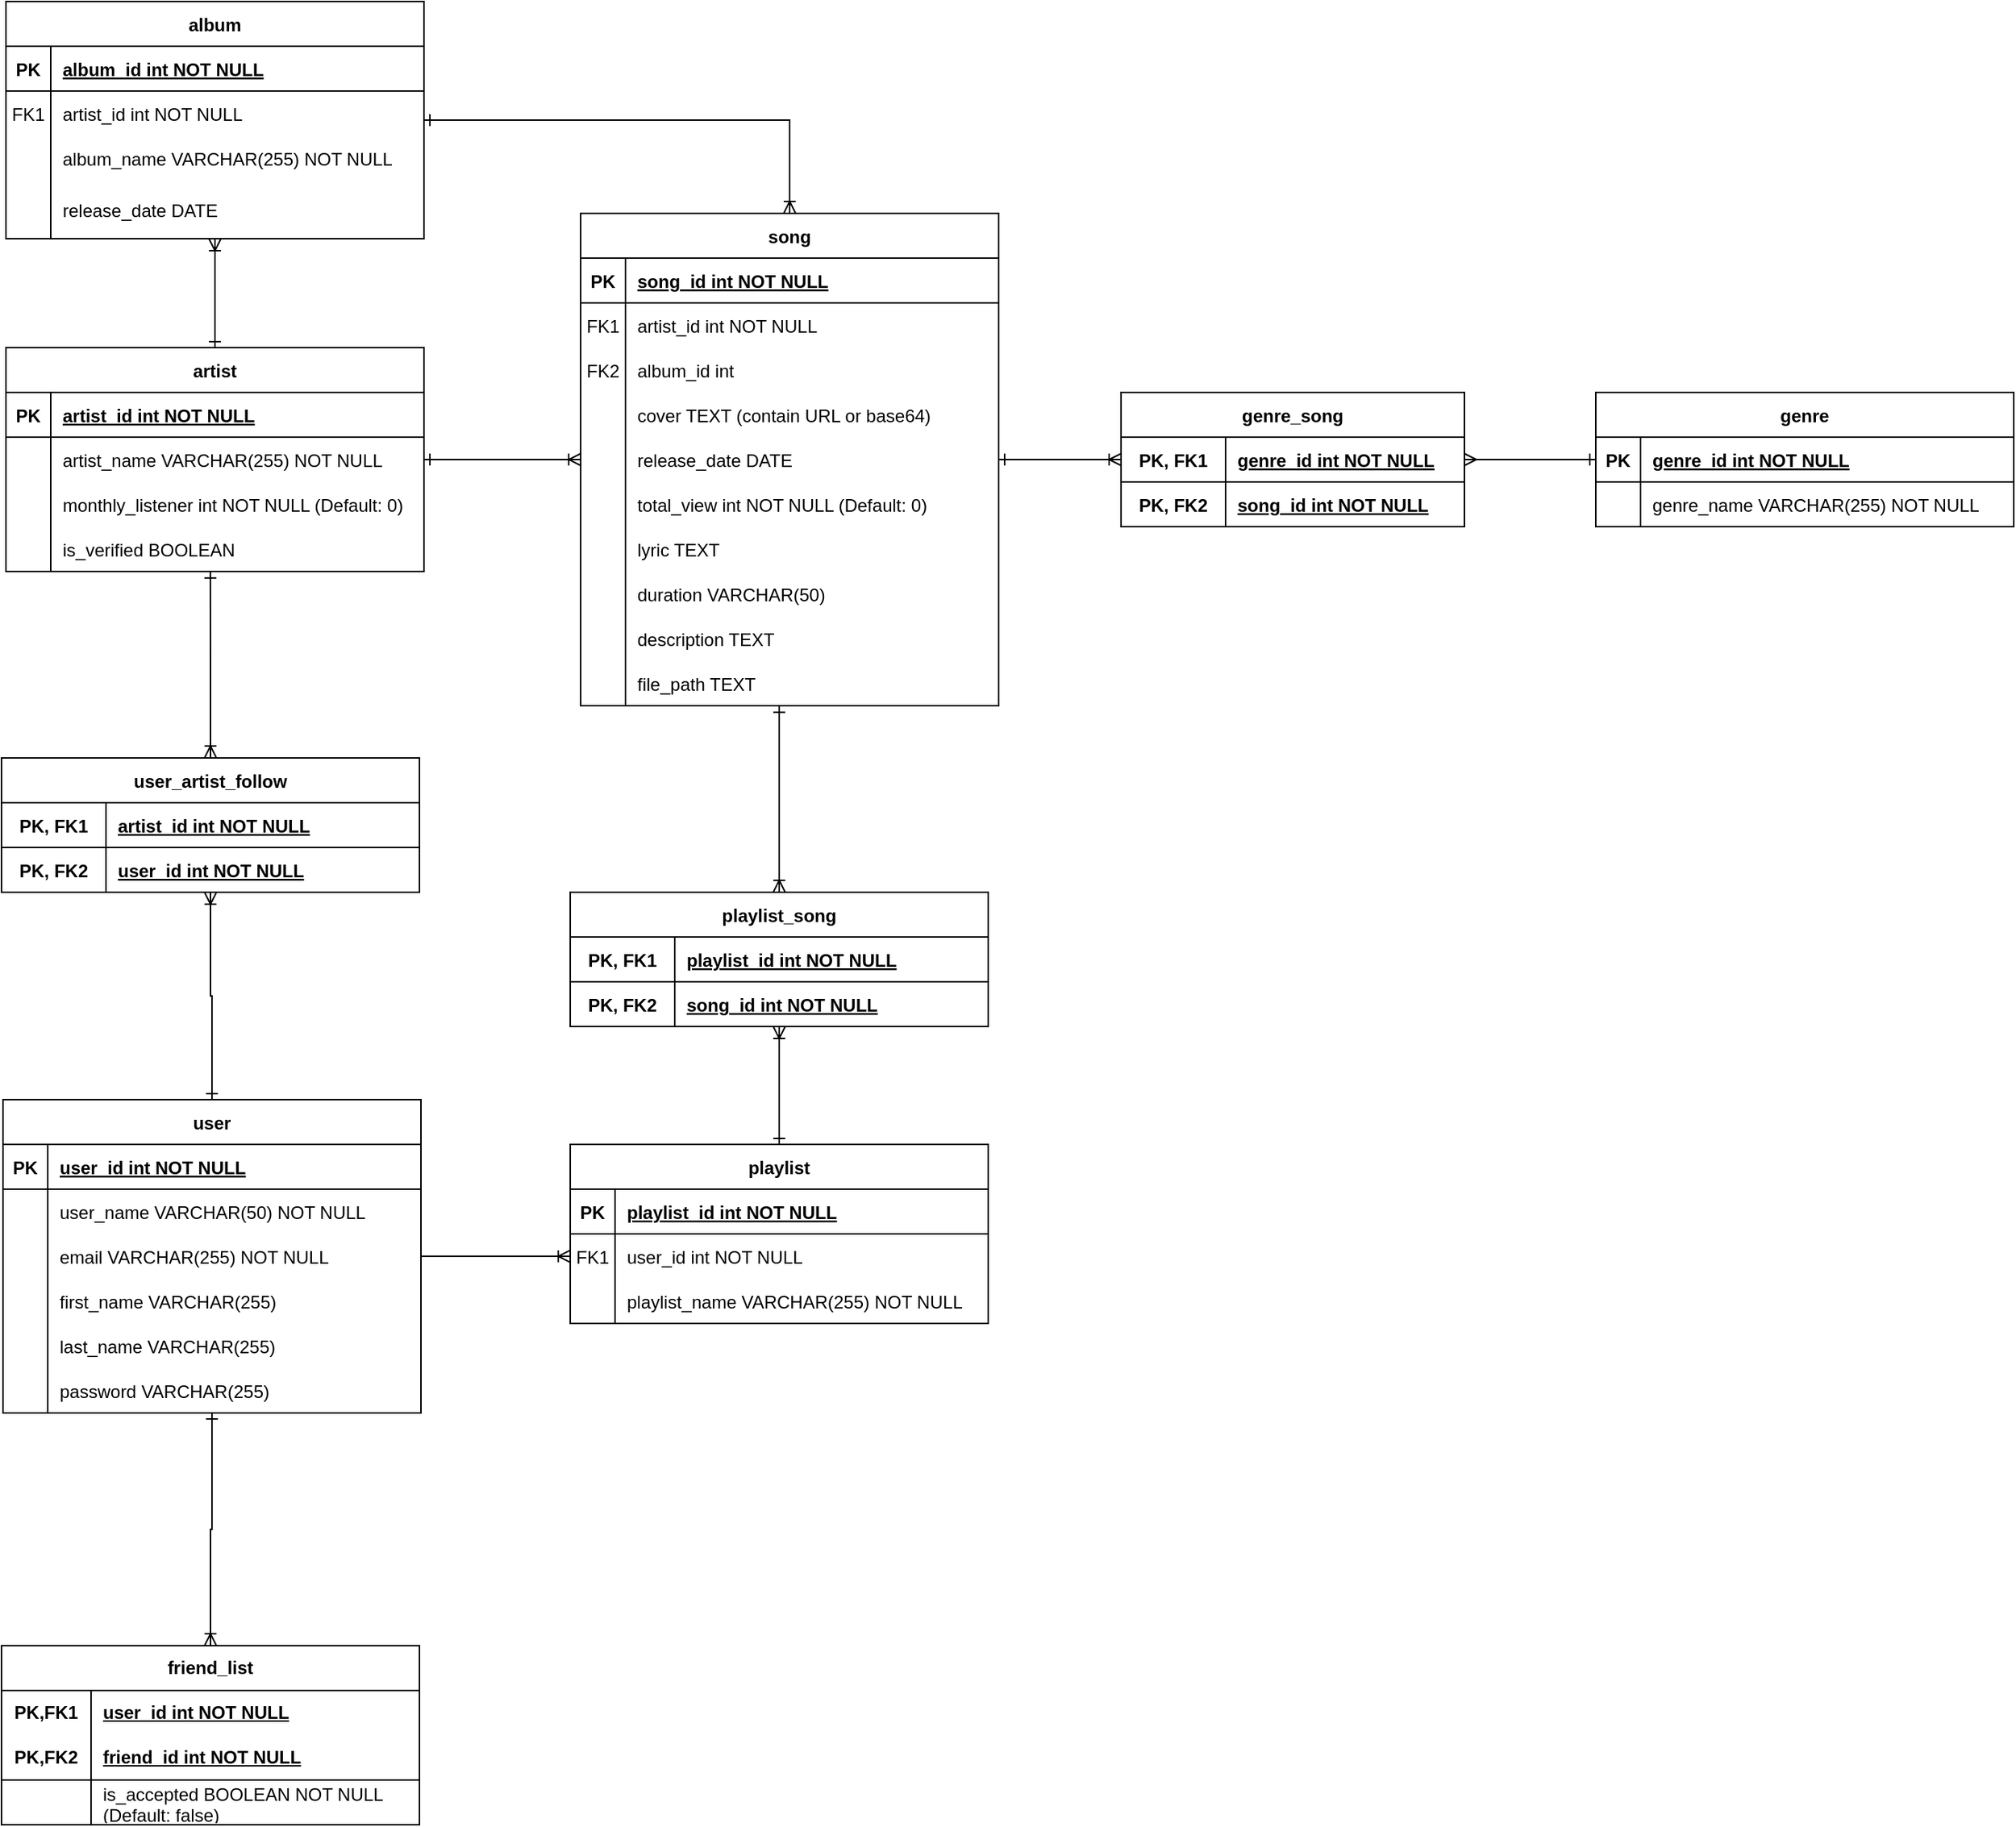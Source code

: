 <mxfile version="25.0.0">
  <diagram id="R2lEEEUBdFMjLlhIrx00" name="Page-1">
    <mxGraphModel dx="1221" dy="1825" grid="1" gridSize="10" guides="1" tooltips="1" connect="1" arrows="1" fold="1" page="1" pageScale="1" pageWidth="850" pageHeight="1100" math="0" shadow="0" extFonts="Permanent Marker^https://fonts.googleapis.com/css?family=Permanent+Marker">
      <root>
        <mxCell id="0" />
        <mxCell id="1" parent="0" />
        <mxCell id="NYnCGg6WleFyTXYHm-MO-4" style="edgeStyle=orthogonalEdgeStyle;rounded=0;orthogonalLoop=1;jettySize=auto;html=1;entryX=0.5;entryY=0;entryDx=0;entryDy=0;endArrow=ERoneToMany;endFill=0;startArrow=ERone;startFill=0;" edge="1" parent="1" source="C-vyLk0tnHw3VtMMgP7b-23" target="71R7fBJ1IBuKBNyMLdr6-352">
          <mxGeometry relative="1" as="geometry" />
        </mxCell>
        <mxCell id="C-vyLk0tnHw3VtMMgP7b-23" value="user" style="shape=table;startSize=30;container=1;collapsible=1;childLayout=tableLayout;fixedRows=1;rowLines=0;fontStyle=1;align=center;resizeLast=1;" parent="1" vertex="1">
          <mxGeometry x="91" y="274" width="280" height="210" as="geometry" />
        </mxCell>
        <mxCell id="C-vyLk0tnHw3VtMMgP7b-24" value="" style="shape=partialRectangle;collapsible=0;dropTarget=0;pointerEvents=0;fillColor=none;points=[[0,0.5],[1,0.5]];portConstraint=eastwest;top=0;left=0;right=0;bottom=1;" parent="C-vyLk0tnHw3VtMMgP7b-23" vertex="1">
          <mxGeometry y="30" width="280" height="30" as="geometry" />
        </mxCell>
        <mxCell id="C-vyLk0tnHw3VtMMgP7b-25" value="PK" style="shape=partialRectangle;overflow=hidden;connectable=0;fillColor=none;top=0;left=0;bottom=0;right=0;fontStyle=1;" parent="C-vyLk0tnHw3VtMMgP7b-24" vertex="1">
          <mxGeometry width="30" height="30" as="geometry">
            <mxRectangle width="30" height="30" as="alternateBounds" />
          </mxGeometry>
        </mxCell>
        <mxCell id="C-vyLk0tnHw3VtMMgP7b-26" value="user_id int NOT NULL " style="shape=partialRectangle;overflow=hidden;connectable=0;fillColor=none;top=0;left=0;bottom=0;right=0;align=left;spacingLeft=6;fontStyle=5;" parent="C-vyLk0tnHw3VtMMgP7b-24" vertex="1">
          <mxGeometry x="30" width="250" height="30" as="geometry">
            <mxRectangle width="250" height="30" as="alternateBounds" />
          </mxGeometry>
        </mxCell>
        <mxCell id="C-vyLk0tnHw3VtMMgP7b-27" value="" style="shape=partialRectangle;collapsible=0;dropTarget=0;pointerEvents=0;fillColor=none;points=[[0,0.5],[1,0.5]];portConstraint=eastwest;top=0;left=0;right=0;bottom=0;" parent="C-vyLk0tnHw3VtMMgP7b-23" vertex="1">
          <mxGeometry y="60" width="280" height="30" as="geometry" />
        </mxCell>
        <mxCell id="C-vyLk0tnHw3VtMMgP7b-28" value="" style="shape=partialRectangle;overflow=hidden;connectable=0;fillColor=none;top=0;left=0;bottom=0;right=0;" parent="C-vyLk0tnHw3VtMMgP7b-27" vertex="1">
          <mxGeometry width="30" height="30" as="geometry">
            <mxRectangle width="30" height="30" as="alternateBounds" />
          </mxGeometry>
        </mxCell>
        <mxCell id="C-vyLk0tnHw3VtMMgP7b-29" value="user_name VARCHAR(50) NOT NULL" style="shape=partialRectangle;overflow=hidden;connectable=0;fillColor=none;top=0;left=0;bottom=0;right=0;align=left;spacingLeft=6;" parent="C-vyLk0tnHw3VtMMgP7b-27" vertex="1">
          <mxGeometry x="30" width="250" height="30" as="geometry">
            <mxRectangle width="250" height="30" as="alternateBounds" />
          </mxGeometry>
        </mxCell>
        <mxCell id="71R7fBJ1IBuKBNyMLdr6-22" value="" style="shape=partialRectangle;collapsible=0;dropTarget=0;pointerEvents=0;fillColor=none;points=[[0,0.5],[1,0.5]];portConstraint=eastwest;top=0;left=0;right=0;bottom=0;" parent="C-vyLk0tnHw3VtMMgP7b-23" vertex="1">
          <mxGeometry y="90" width="280" height="30" as="geometry" />
        </mxCell>
        <mxCell id="71R7fBJ1IBuKBNyMLdr6-23" value="" style="shape=partialRectangle;overflow=hidden;connectable=0;fillColor=none;top=0;left=0;bottom=0;right=0;" parent="71R7fBJ1IBuKBNyMLdr6-22" vertex="1">
          <mxGeometry width="30" height="30" as="geometry">
            <mxRectangle width="30" height="30" as="alternateBounds" />
          </mxGeometry>
        </mxCell>
        <mxCell id="71R7fBJ1IBuKBNyMLdr6-24" value="email VARCHAR(255) NOT NULL" style="shape=partialRectangle;overflow=hidden;connectable=0;fillColor=none;top=0;left=0;bottom=0;right=0;align=left;spacingLeft=6;" parent="71R7fBJ1IBuKBNyMLdr6-22" vertex="1">
          <mxGeometry x="30" width="250" height="30" as="geometry">
            <mxRectangle width="250" height="30" as="alternateBounds" />
          </mxGeometry>
        </mxCell>
        <mxCell id="71R7fBJ1IBuKBNyMLdr6-25" value="" style="shape=partialRectangle;collapsible=0;dropTarget=0;pointerEvents=0;fillColor=none;points=[[0,0.5],[1,0.5]];portConstraint=eastwest;top=0;left=0;right=0;bottom=0;" parent="C-vyLk0tnHw3VtMMgP7b-23" vertex="1">
          <mxGeometry y="120" width="280" height="30" as="geometry" />
        </mxCell>
        <mxCell id="71R7fBJ1IBuKBNyMLdr6-26" value="" style="shape=partialRectangle;overflow=hidden;connectable=0;fillColor=none;top=0;left=0;bottom=0;right=0;" parent="71R7fBJ1IBuKBNyMLdr6-25" vertex="1">
          <mxGeometry width="30" height="30" as="geometry">
            <mxRectangle width="30" height="30" as="alternateBounds" />
          </mxGeometry>
        </mxCell>
        <mxCell id="71R7fBJ1IBuKBNyMLdr6-27" value="first_name VARCHAR(255)" style="shape=partialRectangle;overflow=hidden;connectable=0;fillColor=none;top=0;left=0;bottom=0;right=0;align=left;spacingLeft=6;" parent="71R7fBJ1IBuKBNyMLdr6-25" vertex="1">
          <mxGeometry x="30" width="250" height="30" as="geometry">
            <mxRectangle width="250" height="30" as="alternateBounds" />
          </mxGeometry>
        </mxCell>
        <mxCell id="71R7fBJ1IBuKBNyMLdr6-31" value="" style="shape=partialRectangle;collapsible=0;dropTarget=0;pointerEvents=0;fillColor=none;points=[[0,0.5],[1,0.5]];portConstraint=eastwest;top=0;left=0;right=0;bottom=0;" parent="C-vyLk0tnHw3VtMMgP7b-23" vertex="1">
          <mxGeometry y="150" width="280" height="30" as="geometry" />
        </mxCell>
        <mxCell id="71R7fBJ1IBuKBNyMLdr6-32" value="" style="shape=partialRectangle;overflow=hidden;connectable=0;fillColor=none;top=0;left=0;bottom=0;right=0;" parent="71R7fBJ1IBuKBNyMLdr6-31" vertex="1">
          <mxGeometry width="30" height="30" as="geometry">
            <mxRectangle width="30" height="30" as="alternateBounds" />
          </mxGeometry>
        </mxCell>
        <mxCell id="71R7fBJ1IBuKBNyMLdr6-33" value="last_name VARCHAR(255)" style="shape=partialRectangle;overflow=hidden;connectable=0;fillColor=none;top=0;left=0;bottom=0;right=0;align=left;spacingLeft=6;" parent="71R7fBJ1IBuKBNyMLdr6-31" vertex="1">
          <mxGeometry x="30" width="250" height="30" as="geometry">
            <mxRectangle width="250" height="30" as="alternateBounds" />
          </mxGeometry>
        </mxCell>
        <mxCell id="NYnCGg6WleFyTXYHm-MO-1" value="" style="shape=partialRectangle;collapsible=0;dropTarget=0;pointerEvents=0;fillColor=none;points=[[0,0.5],[1,0.5]];portConstraint=eastwest;top=0;left=0;right=0;bottom=0;" vertex="1" parent="C-vyLk0tnHw3VtMMgP7b-23">
          <mxGeometry y="180" width="280" height="30" as="geometry" />
        </mxCell>
        <mxCell id="NYnCGg6WleFyTXYHm-MO-2" value="&#xa;" style="shape=partialRectangle;overflow=hidden;connectable=0;fillColor=none;top=0;left=0;bottom=0;right=0;" vertex="1" parent="NYnCGg6WleFyTXYHm-MO-1">
          <mxGeometry width="30" height="30" as="geometry">
            <mxRectangle width="30" height="30" as="alternateBounds" />
          </mxGeometry>
        </mxCell>
        <mxCell id="NYnCGg6WleFyTXYHm-MO-3" value="password VARCHAR(255)" style="shape=partialRectangle;overflow=hidden;connectable=0;fillColor=none;top=0;left=0;bottom=0;right=0;align=left;spacingLeft=6;" vertex="1" parent="NYnCGg6WleFyTXYHm-MO-1">
          <mxGeometry x="30" width="250" height="30" as="geometry">
            <mxRectangle width="250" height="30" as="alternateBounds" />
          </mxGeometry>
        </mxCell>
        <mxCell id="71R7fBJ1IBuKBNyMLdr6-70" value="" style="rounded=0;orthogonalLoop=1;jettySize=auto;html=1;endArrow=ERoneToMany;endFill=0;startArrow=ERone;startFill=0;edgeStyle=orthogonalEdgeStyle;" parent="1" source="71R7fBJ1IBuKBNyMLdr6-34" target="71R7fBJ1IBuKBNyMLdr6-54" edge="1">
          <mxGeometry relative="1" as="geometry" />
        </mxCell>
        <mxCell id="71R7fBJ1IBuKBNyMLdr6-34" value="playlist" style="shape=table;startSize=30;container=1;collapsible=1;childLayout=tableLayout;fixedRows=1;rowLines=0;fontStyle=1;align=center;resizeLast=1;" parent="1" vertex="1">
          <mxGeometry x="471" y="304" width="280" height="120" as="geometry" />
        </mxCell>
        <mxCell id="71R7fBJ1IBuKBNyMLdr6-35" value="" style="shape=partialRectangle;collapsible=0;dropTarget=0;pointerEvents=0;fillColor=none;points=[[0,0.5],[1,0.5]];portConstraint=eastwest;top=0;left=0;right=0;bottom=1;" parent="71R7fBJ1IBuKBNyMLdr6-34" vertex="1">
          <mxGeometry y="30" width="280" height="30" as="geometry" />
        </mxCell>
        <mxCell id="71R7fBJ1IBuKBNyMLdr6-36" value="PK" style="shape=partialRectangle;overflow=hidden;connectable=0;fillColor=none;top=0;left=0;bottom=0;right=0;fontStyle=1;" parent="71R7fBJ1IBuKBNyMLdr6-35" vertex="1">
          <mxGeometry width="30" height="30" as="geometry">
            <mxRectangle width="30" height="30" as="alternateBounds" />
          </mxGeometry>
        </mxCell>
        <mxCell id="71R7fBJ1IBuKBNyMLdr6-37" value="playlist_id int NOT NULL " style="shape=partialRectangle;overflow=hidden;connectable=0;fillColor=none;top=0;left=0;bottom=0;right=0;align=left;spacingLeft=6;fontStyle=5;" parent="71R7fBJ1IBuKBNyMLdr6-35" vertex="1">
          <mxGeometry x="30" width="250" height="30" as="geometry">
            <mxRectangle width="250" height="30" as="alternateBounds" />
          </mxGeometry>
        </mxCell>
        <mxCell id="71R7fBJ1IBuKBNyMLdr6-38" value="" style="shape=partialRectangle;collapsible=0;dropTarget=0;pointerEvents=0;fillColor=none;points=[[0,0.5],[1,0.5]];portConstraint=eastwest;top=0;left=0;right=0;bottom=0;" parent="71R7fBJ1IBuKBNyMLdr6-34" vertex="1">
          <mxGeometry y="60" width="280" height="30" as="geometry" />
        </mxCell>
        <mxCell id="71R7fBJ1IBuKBNyMLdr6-39" value="FK1" style="shape=partialRectangle;overflow=hidden;connectable=0;fillColor=none;top=0;left=0;bottom=0;right=0;" parent="71R7fBJ1IBuKBNyMLdr6-38" vertex="1">
          <mxGeometry width="30" height="30" as="geometry">
            <mxRectangle width="30" height="30" as="alternateBounds" />
          </mxGeometry>
        </mxCell>
        <mxCell id="71R7fBJ1IBuKBNyMLdr6-40" value="user_id int NOT NULL" style="shape=partialRectangle;overflow=hidden;connectable=0;fillColor=none;top=0;left=0;bottom=0;right=0;align=left;spacingLeft=6;" parent="71R7fBJ1IBuKBNyMLdr6-38" vertex="1">
          <mxGeometry x="30" width="250" height="30" as="geometry">
            <mxRectangle width="250" height="30" as="alternateBounds" />
          </mxGeometry>
        </mxCell>
        <mxCell id="71R7fBJ1IBuKBNyMLdr6-41" value="" style="shape=partialRectangle;collapsible=0;dropTarget=0;pointerEvents=0;fillColor=none;points=[[0,0.5],[1,0.5]];portConstraint=eastwest;top=0;left=0;right=0;bottom=0;" parent="71R7fBJ1IBuKBNyMLdr6-34" vertex="1">
          <mxGeometry y="90" width="280" height="30" as="geometry" />
        </mxCell>
        <mxCell id="71R7fBJ1IBuKBNyMLdr6-42" value="" style="shape=partialRectangle;overflow=hidden;connectable=0;fillColor=none;top=0;left=0;bottom=0;right=0;" parent="71R7fBJ1IBuKBNyMLdr6-41" vertex="1">
          <mxGeometry width="30" height="30" as="geometry">
            <mxRectangle width="30" height="30" as="alternateBounds" />
          </mxGeometry>
        </mxCell>
        <mxCell id="71R7fBJ1IBuKBNyMLdr6-43" value="playlist_name VARCHAR(255) NOT NULL" style="shape=partialRectangle;overflow=hidden;connectable=0;fillColor=none;top=0;left=0;bottom=0;right=0;align=left;spacingLeft=6;" parent="71R7fBJ1IBuKBNyMLdr6-41" vertex="1">
          <mxGeometry x="30" width="250" height="30" as="geometry">
            <mxRectangle width="250" height="30" as="alternateBounds" />
          </mxGeometry>
        </mxCell>
        <mxCell id="71R7fBJ1IBuKBNyMLdr6-53" value="" style="edgeStyle=entityRelationEdgeStyle;fontSize=12;html=1;endArrow=ERoneToMany;startArrow=none;rounded=0;exitX=1;exitY=0.5;exitDx=0;exitDy=0;startFill=0;" parent="1" source="71R7fBJ1IBuKBNyMLdr6-22" target="71R7fBJ1IBuKBNyMLdr6-38" edge="1">
          <mxGeometry width="100" height="100" relative="1" as="geometry">
            <mxPoint x="250" y="380" as="sourcePoint" />
            <mxPoint x="350" y="280" as="targetPoint" />
          </mxGeometry>
        </mxCell>
        <mxCell id="71R7fBJ1IBuKBNyMLdr6-54" value="playlist_song" style="shape=table;startSize=30;container=1;collapsible=1;childLayout=tableLayout;fixedRows=1;rowLines=0;fontStyle=1;align=center;resizeLast=1;" parent="1" vertex="1">
          <mxGeometry x="471" y="135" width="280" height="90" as="geometry" />
        </mxCell>
        <mxCell id="71R7fBJ1IBuKBNyMLdr6-55" value="" style="shape=partialRectangle;collapsible=0;dropTarget=0;pointerEvents=0;fillColor=none;points=[[0,0.5],[1,0.5]];portConstraint=eastwest;top=0;left=0;right=0;bottom=1;" parent="71R7fBJ1IBuKBNyMLdr6-54" vertex="1">
          <mxGeometry y="30" width="280" height="30" as="geometry" />
        </mxCell>
        <mxCell id="71R7fBJ1IBuKBNyMLdr6-56" value="PK, FK1" style="shape=partialRectangle;overflow=hidden;connectable=0;fillColor=none;top=0;left=0;bottom=0;right=0;fontStyle=1;" parent="71R7fBJ1IBuKBNyMLdr6-55" vertex="1">
          <mxGeometry width="70" height="30" as="geometry">
            <mxRectangle width="70" height="30" as="alternateBounds" />
          </mxGeometry>
        </mxCell>
        <mxCell id="71R7fBJ1IBuKBNyMLdr6-57" value="playlist_id int NOT NULL " style="shape=partialRectangle;overflow=hidden;connectable=0;fillColor=none;top=0;left=0;bottom=0;right=0;align=left;spacingLeft=6;fontStyle=5;" parent="71R7fBJ1IBuKBNyMLdr6-55" vertex="1">
          <mxGeometry x="70" width="210" height="30" as="geometry">
            <mxRectangle width="210" height="30" as="alternateBounds" />
          </mxGeometry>
        </mxCell>
        <mxCell id="71R7fBJ1IBuKBNyMLdr6-71" value="" style="shape=partialRectangle;collapsible=0;dropTarget=0;pointerEvents=0;fillColor=none;points=[[0,0.5],[1,0.5]];portConstraint=eastwest;top=0;left=0;right=0;bottom=1;" parent="71R7fBJ1IBuKBNyMLdr6-54" vertex="1">
          <mxGeometry y="60" width="280" height="30" as="geometry" />
        </mxCell>
        <mxCell id="71R7fBJ1IBuKBNyMLdr6-72" value="PK, FK2" style="shape=partialRectangle;overflow=hidden;connectable=0;fillColor=none;top=0;left=0;bottom=0;right=0;fontStyle=1;" parent="71R7fBJ1IBuKBNyMLdr6-71" vertex="1">
          <mxGeometry width="70" height="30" as="geometry">
            <mxRectangle width="70" height="30" as="alternateBounds" />
          </mxGeometry>
        </mxCell>
        <mxCell id="71R7fBJ1IBuKBNyMLdr6-73" value="song_id int NOT NULL " style="shape=partialRectangle;overflow=hidden;connectable=0;fillColor=none;top=0;left=0;bottom=0;right=0;align=left;spacingLeft=6;fontStyle=5;" parent="71R7fBJ1IBuKBNyMLdr6-71" vertex="1">
          <mxGeometry x="70" width="210" height="30" as="geometry">
            <mxRectangle width="210" height="30" as="alternateBounds" />
          </mxGeometry>
        </mxCell>
        <mxCell id="71R7fBJ1IBuKBNyMLdr6-169" value="" style="edgeStyle=orthogonalEdgeStyle;rounded=0;orthogonalLoop=1;jettySize=auto;html=1;startArrow=ERoneToMany;startFill=0;endArrow=ERone;endFill=0;" parent="1" source="71R7fBJ1IBuKBNyMLdr6-131" target="71R7fBJ1IBuKBNyMLdr6-150" edge="1">
          <mxGeometry relative="1" as="geometry" />
        </mxCell>
        <mxCell id="71R7fBJ1IBuKBNyMLdr6-298" value="" style="edgeStyle=orthogonalEdgeStyle;rounded=0;orthogonalLoop=1;jettySize=auto;html=1;entryX=0;entryY=0.5;entryDx=0;entryDy=0;endArrow=ERoneToMany;endFill=0;startArrow=ERone;startFill=0;" parent="1" source="71R7fBJ1IBuKBNyMLdr6-131" target="71R7fBJ1IBuKBNyMLdr6-300" edge="1">
          <mxGeometry relative="1" as="geometry">
            <mxPoint x="838" y="-155" as="targetPoint" />
          </mxGeometry>
        </mxCell>
        <mxCell id="71R7fBJ1IBuKBNyMLdr6-131" value="song" style="shape=table;startSize=30;container=1;collapsible=1;childLayout=tableLayout;fixedRows=1;rowLines=0;fontStyle=1;align=center;resizeLast=1;" parent="1" vertex="1">
          <mxGeometry x="478" y="-320" width="280" height="330" as="geometry" />
        </mxCell>
        <mxCell id="71R7fBJ1IBuKBNyMLdr6-132" value="" style="shape=partialRectangle;collapsible=0;dropTarget=0;pointerEvents=0;fillColor=none;points=[[0,0.5],[1,0.5]];portConstraint=eastwest;top=0;left=0;right=0;bottom=1;" parent="71R7fBJ1IBuKBNyMLdr6-131" vertex="1">
          <mxGeometry y="30" width="280" height="30" as="geometry" />
        </mxCell>
        <mxCell id="71R7fBJ1IBuKBNyMLdr6-133" value="PK" style="shape=partialRectangle;overflow=hidden;connectable=0;fillColor=none;top=0;left=0;bottom=0;right=0;fontStyle=1;" parent="71R7fBJ1IBuKBNyMLdr6-132" vertex="1">
          <mxGeometry width="30" height="30" as="geometry">
            <mxRectangle width="30" height="30" as="alternateBounds" />
          </mxGeometry>
        </mxCell>
        <mxCell id="71R7fBJ1IBuKBNyMLdr6-134" value="song_id int NOT NULL " style="shape=partialRectangle;overflow=hidden;connectable=0;fillColor=none;top=0;left=0;bottom=0;right=0;align=left;spacingLeft=6;fontStyle=5;" parent="71R7fBJ1IBuKBNyMLdr6-132" vertex="1">
          <mxGeometry x="30" width="250" height="30" as="geometry">
            <mxRectangle width="250" height="30" as="alternateBounds" />
          </mxGeometry>
        </mxCell>
        <mxCell id="71R7fBJ1IBuKBNyMLdr6-135" value="" style="shape=partialRectangle;collapsible=0;dropTarget=0;pointerEvents=0;fillColor=none;points=[[0,0.5],[1,0.5]];portConstraint=eastwest;top=0;left=0;right=0;bottom=0;" parent="71R7fBJ1IBuKBNyMLdr6-131" vertex="1">
          <mxGeometry y="60" width="280" height="30" as="geometry" />
        </mxCell>
        <mxCell id="71R7fBJ1IBuKBNyMLdr6-136" value="FK1" style="shape=partialRectangle;overflow=hidden;connectable=0;fillColor=none;top=0;left=0;bottom=0;right=0;" parent="71R7fBJ1IBuKBNyMLdr6-135" vertex="1">
          <mxGeometry width="30" height="30" as="geometry">
            <mxRectangle width="30" height="30" as="alternateBounds" />
          </mxGeometry>
        </mxCell>
        <mxCell id="71R7fBJ1IBuKBNyMLdr6-137" value="artist_id int NOT NULL" style="shape=partialRectangle;overflow=hidden;connectable=0;fillColor=none;top=0;left=0;bottom=0;right=0;align=left;spacingLeft=6;" parent="71R7fBJ1IBuKBNyMLdr6-135" vertex="1">
          <mxGeometry x="30" width="250" height="30" as="geometry">
            <mxRectangle width="250" height="30" as="alternateBounds" />
          </mxGeometry>
        </mxCell>
        <mxCell id="71R7fBJ1IBuKBNyMLdr6-255" value="" style="shape=partialRectangle;collapsible=0;dropTarget=0;pointerEvents=0;fillColor=none;points=[[0,0.5],[1,0.5]];portConstraint=eastwest;top=0;left=0;right=0;bottom=0;" parent="71R7fBJ1IBuKBNyMLdr6-131" vertex="1">
          <mxGeometry y="90" width="280" height="30" as="geometry" />
        </mxCell>
        <mxCell id="71R7fBJ1IBuKBNyMLdr6-256" value="FK2" style="shape=partialRectangle;overflow=hidden;connectable=0;fillColor=none;top=0;left=0;bottom=0;right=0;" parent="71R7fBJ1IBuKBNyMLdr6-255" vertex="1">
          <mxGeometry width="30" height="30" as="geometry">
            <mxRectangle width="30" height="30" as="alternateBounds" />
          </mxGeometry>
        </mxCell>
        <mxCell id="71R7fBJ1IBuKBNyMLdr6-257" value="album_id int" style="shape=partialRectangle;overflow=hidden;connectable=0;fillColor=none;top=0;left=0;bottom=0;right=0;align=left;spacingLeft=6;" parent="71R7fBJ1IBuKBNyMLdr6-255" vertex="1">
          <mxGeometry x="30" width="250" height="30" as="geometry">
            <mxRectangle width="250" height="30" as="alternateBounds" />
          </mxGeometry>
        </mxCell>
        <mxCell id="71R7fBJ1IBuKBNyMLdr6-147" value="" style="shape=partialRectangle;collapsible=0;dropTarget=0;pointerEvents=0;fillColor=none;points=[[0,0.5],[1,0.5]];portConstraint=eastwest;top=0;left=0;right=0;bottom=0;" parent="71R7fBJ1IBuKBNyMLdr6-131" vertex="1">
          <mxGeometry y="120" width="280" height="30" as="geometry" />
        </mxCell>
        <mxCell id="71R7fBJ1IBuKBNyMLdr6-148" value="" style="shape=partialRectangle;overflow=hidden;connectable=0;fillColor=none;top=0;left=0;bottom=0;right=0;" parent="71R7fBJ1IBuKBNyMLdr6-147" vertex="1">
          <mxGeometry width="30" height="30" as="geometry">
            <mxRectangle width="30" height="30" as="alternateBounds" />
          </mxGeometry>
        </mxCell>
        <mxCell id="71R7fBJ1IBuKBNyMLdr6-149" value="cover TEXT (contain URL or base64)" style="shape=partialRectangle;overflow=hidden;connectable=0;fillColor=none;top=0;left=0;bottom=0;right=0;align=left;spacingLeft=6;" parent="71R7fBJ1IBuKBNyMLdr6-147" vertex="1">
          <mxGeometry x="30" width="250" height="30" as="geometry">
            <mxRectangle width="250" height="30" as="alternateBounds" />
          </mxGeometry>
        </mxCell>
        <mxCell id="71R7fBJ1IBuKBNyMLdr6-138" value="" style="shape=partialRectangle;collapsible=0;dropTarget=0;pointerEvents=0;fillColor=none;points=[[0,0.5],[1,0.5]];portConstraint=eastwest;top=0;left=0;right=0;bottom=0;" parent="71R7fBJ1IBuKBNyMLdr6-131" vertex="1">
          <mxGeometry y="150" width="280" height="30" as="geometry" />
        </mxCell>
        <mxCell id="71R7fBJ1IBuKBNyMLdr6-139" value="" style="shape=partialRectangle;overflow=hidden;connectable=0;fillColor=none;top=0;left=0;bottom=0;right=0;" parent="71R7fBJ1IBuKBNyMLdr6-138" vertex="1">
          <mxGeometry width="30" height="30" as="geometry">
            <mxRectangle width="30" height="30" as="alternateBounds" />
          </mxGeometry>
        </mxCell>
        <mxCell id="71R7fBJ1IBuKBNyMLdr6-140" value="release_date DATE" style="shape=partialRectangle;overflow=hidden;connectable=0;fillColor=none;top=0;left=0;bottom=0;right=0;align=left;spacingLeft=6;" parent="71R7fBJ1IBuKBNyMLdr6-138" vertex="1">
          <mxGeometry x="30" width="250" height="30" as="geometry">
            <mxRectangle width="250" height="30" as="alternateBounds" />
          </mxGeometry>
        </mxCell>
        <mxCell id="71R7fBJ1IBuKBNyMLdr6-141" value="" style="shape=partialRectangle;collapsible=0;dropTarget=0;pointerEvents=0;fillColor=none;points=[[0,0.5],[1,0.5]];portConstraint=eastwest;top=0;left=0;right=0;bottom=0;" parent="71R7fBJ1IBuKBNyMLdr6-131" vertex="1">
          <mxGeometry y="180" width="280" height="30" as="geometry" />
        </mxCell>
        <mxCell id="71R7fBJ1IBuKBNyMLdr6-142" value="" style="shape=partialRectangle;overflow=hidden;connectable=0;fillColor=none;top=0;left=0;bottom=0;right=0;" parent="71R7fBJ1IBuKBNyMLdr6-141" vertex="1">
          <mxGeometry width="30" height="30" as="geometry">
            <mxRectangle width="30" height="30" as="alternateBounds" />
          </mxGeometry>
        </mxCell>
        <mxCell id="71R7fBJ1IBuKBNyMLdr6-143" value="total_view int NOT NULL (Default: 0)" style="shape=partialRectangle;overflow=hidden;connectable=0;fillColor=none;top=0;left=0;bottom=0;right=0;align=left;spacingLeft=6;" parent="71R7fBJ1IBuKBNyMLdr6-141" vertex="1">
          <mxGeometry x="30" width="250" height="30" as="geometry">
            <mxRectangle width="250" height="30" as="alternateBounds" />
          </mxGeometry>
        </mxCell>
        <mxCell id="71R7fBJ1IBuKBNyMLdr6-144" value="" style="shape=partialRectangle;collapsible=0;dropTarget=0;pointerEvents=0;fillColor=none;points=[[0,0.5],[1,0.5]];portConstraint=eastwest;top=0;left=0;right=0;bottom=0;" parent="71R7fBJ1IBuKBNyMLdr6-131" vertex="1">
          <mxGeometry y="210" width="280" height="30" as="geometry" />
        </mxCell>
        <mxCell id="71R7fBJ1IBuKBNyMLdr6-145" value="" style="shape=partialRectangle;overflow=hidden;connectable=0;fillColor=none;top=0;left=0;bottom=0;right=0;" parent="71R7fBJ1IBuKBNyMLdr6-144" vertex="1">
          <mxGeometry width="30" height="30" as="geometry">
            <mxRectangle width="30" height="30" as="alternateBounds" />
          </mxGeometry>
        </mxCell>
        <mxCell id="71R7fBJ1IBuKBNyMLdr6-146" value="lyric TEXT" style="shape=partialRectangle;overflow=hidden;connectable=0;fillColor=none;top=0;left=0;bottom=0;right=0;align=left;spacingLeft=6;" parent="71R7fBJ1IBuKBNyMLdr6-144" vertex="1">
          <mxGeometry x="30" width="250" height="30" as="geometry">
            <mxRectangle width="250" height="30" as="alternateBounds" />
          </mxGeometry>
        </mxCell>
        <mxCell id="71R7fBJ1IBuKBNyMLdr6-246" value="" style="shape=partialRectangle;collapsible=0;dropTarget=0;pointerEvents=0;fillColor=none;points=[[0,0.5],[1,0.5]];portConstraint=eastwest;top=0;left=0;right=0;bottom=0;" parent="71R7fBJ1IBuKBNyMLdr6-131" vertex="1">
          <mxGeometry y="240" width="280" height="30" as="geometry" />
        </mxCell>
        <mxCell id="71R7fBJ1IBuKBNyMLdr6-247" value="" style="shape=partialRectangle;overflow=hidden;connectable=0;fillColor=none;top=0;left=0;bottom=0;right=0;" parent="71R7fBJ1IBuKBNyMLdr6-246" vertex="1">
          <mxGeometry width="30" height="30" as="geometry">
            <mxRectangle width="30" height="30" as="alternateBounds" />
          </mxGeometry>
        </mxCell>
        <mxCell id="71R7fBJ1IBuKBNyMLdr6-248" value="duration VARCHAR(50)" style="shape=partialRectangle;overflow=hidden;connectable=0;fillColor=none;top=0;left=0;bottom=0;right=0;align=left;spacingLeft=6;" parent="71R7fBJ1IBuKBNyMLdr6-246" vertex="1">
          <mxGeometry x="30" width="250" height="30" as="geometry">
            <mxRectangle width="250" height="30" as="alternateBounds" />
          </mxGeometry>
        </mxCell>
        <mxCell id="71R7fBJ1IBuKBNyMLdr6-249" value="" style="shape=partialRectangle;collapsible=0;dropTarget=0;pointerEvents=0;fillColor=none;points=[[0,0.5],[1,0.5]];portConstraint=eastwest;top=0;left=0;right=0;bottom=0;" parent="71R7fBJ1IBuKBNyMLdr6-131" vertex="1">
          <mxGeometry y="270" width="280" height="30" as="geometry" />
        </mxCell>
        <mxCell id="71R7fBJ1IBuKBNyMLdr6-250" value="    " style="shape=partialRectangle;overflow=hidden;connectable=0;fillColor=none;top=0;left=0;bottom=0;right=0;" parent="71R7fBJ1IBuKBNyMLdr6-249" vertex="1">
          <mxGeometry width="30" height="30" as="geometry">
            <mxRectangle width="30" height="30" as="alternateBounds" />
          </mxGeometry>
        </mxCell>
        <mxCell id="71R7fBJ1IBuKBNyMLdr6-251" value="description TEXT" style="shape=partialRectangle;overflow=hidden;connectable=0;fillColor=none;top=0;left=0;bottom=0;right=0;align=left;spacingLeft=6;" parent="71R7fBJ1IBuKBNyMLdr6-249" vertex="1">
          <mxGeometry x="30" width="250" height="30" as="geometry">
            <mxRectangle width="250" height="30" as="alternateBounds" />
          </mxGeometry>
        </mxCell>
        <mxCell id="71R7fBJ1IBuKBNyMLdr6-252" value="" style="shape=partialRectangle;collapsible=0;dropTarget=0;pointerEvents=0;fillColor=none;points=[[0,0.5],[1,0.5]];portConstraint=eastwest;top=0;left=0;right=0;bottom=0;" parent="71R7fBJ1IBuKBNyMLdr6-131" vertex="1">
          <mxGeometry y="300" width="280" height="30" as="geometry" />
        </mxCell>
        <mxCell id="71R7fBJ1IBuKBNyMLdr6-253" value="    " style="shape=partialRectangle;overflow=hidden;connectable=0;fillColor=none;top=0;left=0;bottom=0;right=0;" parent="71R7fBJ1IBuKBNyMLdr6-252" vertex="1">
          <mxGeometry width="30" height="30" as="geometry">
            <mxRectangle width="30" height="30" as="alternateBounds" />
          </mxGeometry>
        </mxCell>
        <mxCell id="71R7fBJ1IBuKBNyMLdr6-254" value="file_path TEXT" style="shape=partialRectangle;overflow=hidden;connectable=0;fillColor=none;top=0;left=0;bottom=0;right=0;align=left;spacingLeft=6;" parent="71R7fBJ1IBuKBNyMLdr6-252" vertex="1">
          <mxGeometry x="30" width="250" height="30" as="geometry">
            <mxRectangle width="250" height="30" as="alternateBounds" />
          </mxGeometry>
        </mxCell>
        <mxCell id="71R7fBJ1IBuKBNyMLdr6-217" value="" style="edgeStyle=orthogonalEdgeStyle;rounded=0;orthogonalLoop=1;jettySize=auto;html=1;startArrow=ERone;startFill=0;endArrow=ERoneToMany;endFill=0;" parent="1" source="71R7fBJ1IBuKBNyMLdr6-150" target="71R7fBJ1IBuKBNyMLdr6-198" edge="1">
          <mxGeometry relative="1" as="geometry" />
        </mxCell>
        <mxCell id="71R7fBJ1IBuKBNyMLdr6-150" value="artist" style="shape=table;startSize=30;container=1;collapsible=1;childLayout=tableLayout;fixedRows=1;rowLines=0;fontStyle=1;align=center;resizeLast=1;" parent="1" vertex="1">
          <mxGeometry x="93" y="-230" width="280" height="150" as="geometry" />
        </mxCell>
        <mxCell id="71R7fBJ1IBuKBNyMLdr6-151" value="" style="shape=partialRectangle;collapsible=0;dropTarget=0;pointerEvents=0;fillColor=none;points=[[0,0.5],[1,0.5]];portConstraint=eastwest;top=0;left=0;right=0;bottom=1;" parent="71R7fBJ1IBuKBNyMLdr6-150" vertex="1">
          <mxGeometry y="30" width="280" height="30" as="geometry" />
        </mxCell>
        <mxCell id="71R7fBJ1IBuKBNyMLdr6-152" value="PK" style="shape=partialRectangle;overflow=hidden;connectable=0;fillColor=none;top=0;left=0;bottom=0;right=0;fontStyle=1;" parent="71R7fBJ1IBuKBNyMLdr6-151" vertex="1">
          <mxGeometry width="30" height="30" as="geometry">
            <mxRectangle width="30" height="30" as="alternateBounds" />
          </mxGeometry>
        </mxCell>
        <mxCell id="71R7fBJ1IBuKBNyMLdr6-153" value="artist_id int NOT NULL " style="shape=partialRectangle;overflow=hidden;connectable=0;fillColor=none;top=0;left=0;bottom=0;right=0;align=left;spacingLeft=6;fontStyle=5;" parent="71R7fBJ1IBuKBNyMLdr6-151" vertex="1">
          <mxGeometry x="30" width="250" height="30" as="geometry">
            <mxRectangle width="250" height="30" as="alternateBounds" />
          </mxGeometry>
        </mxCell>
        <mxCell id="71R7fBJ1IBuKBNyMLdr6-154" value="" style="shape=partialRectangle;collapsible=0;dropTarget=0;pointerEvents=0;fillColor=none;points=[[0,0.5],[1,0.5]];portConstraint=eastwest;top=0;left=0;right=0;bottom=0;" parent="71R7fBJ1IBuKBNyMLdr6-150" vertex="1">
          <mxGeometry y="60" width="280" height="30" as="geometry" />
        </mxCell>
        <mxCell id="71R7fBJ1IBuKBNyMLdr6-155" value="" style="shape=partialRectangle;overflow=hidden;connectable=0;fillColor=none;top=0;left=0;bottom=0;right=0;" parent="71R7fBJ1IBuKBNyMLdr6-154" vertex="1">
          <mxGeometry width="30" height="30" as="geometry">
            <mxRectangle width="30" height="30" as="alternateBounds" />
          </mxGeometry>
        </mxCell>
        <mxCell id="71R7fBJ1IBuKBNyMLdr6-156" value="artist_name VARCHAR(255) NOT NULL" style="shape=partialRectangle;overflow=hidden;connectable=0;fillColor=none;top=0;left=0;bottom=0;right=0;align=left;spacingLeft=6;" parent="71R7fBJ1IBuKBNyMLdr6-154" vertex="1">
          <mxGeometry x="30" width="250" height="30" as="geometry">
            <mxRectangle width="250" height="30" as="alternateBounds" />
          </mxGeometry>
        </mxCell>
        <mxCell id="71R7fBJ1IBuKBNyMLdr6-157" value="" style="shape=partialRectangle;collapsible=0;dropTarget=0;pointerEvents=0;fillColor=none;points=[[0,0.5],[1,0.5]];portConstraint=eastwest;top=0;left=0;right=0;bottom=0;" parent="71R7fBJ1IBuKBNyMLdr6-150" vertex="1">
          <mxGeometry y="90" width="280" height="30" as="geometry" />
        </mxCell>
        <mxCell id="71R7fBJ1IBuKBNyMLdr6-158" value="" style="shape=partialRectangle;overflow=hidden;connectable=0;fillColor=none;top=0;left=0;bottom=0;right=0;" parent="71R7fBJ1IBuKBNyMLdr6-157" vertex="1">
          <mxGeometry width="30" height="30" as="geometry">
            <mxRectangle width="30" height="30" as="alternateBounds" />
          </mxGeometry>
        </mxCell>
        <mxCell id="71R7fBJ1IBuKBNyMLdr6-159" value="monthly_listener int NOT NULL (Default: 0)" style="shape=partialRectangle;overflow=hidden;connectable=0;fillColor=none;top=0;left=0;bottom=0;right=0;align=left;spacingLeft=6;" parent="71R7fBJ1IBuKBNyMLdr6-157" vertex="1">
          <mxGeometry x="30" width="250" height="30" as="geometry">
            <mxRectangle width="250" height="30" as="alternateBounds" />
          </mxGeometry>
        </mxCell>
        <mxCell id="71R7fBJ1IBuKBNyMLdr6-160" value="" style="shape=partialRectangle;collapsible=0;dropTarget=0;pointerEvents=0;fillColor=none;points=[[0,0.5],[1,0.5]];portConstraint=eastwest;top=0;left=0;right=0;bottom=0;" parent="71R7fBJ1IBuKBNyMLdr6-150" vertex="1">
          <mxGeometry y="120" width="280" height="30" as="geometry" />
        </mxCell>
        <mxCell id="71R7fBJ1IBuKBNyMLdr6-161" value="" style="shape=partialRectangle;overflow=hidden;connectable=0;fillColor=none;top=0;left=0;bottom=0;right=0;" parent="71R7fBJ1IBuKBNyMLdr6-160" vertex="1">
          <mxGeometry width="30" height="30" as="geometry">
            <mxRectangle width="30" height="30" as="alternateBounds" />
          </mxGeometry>
        </mxCell>
        <mxCell id="71R7fBJ1IBuKBNyMLdr6-162" value="is_verified BOOLEAN" style="shape=partialRectangle;overflow=hidden;connectable=0;fillColor=none;top=0;left=0;bottom=0;right=0;align=left;spacingLeft=6;" parent="71R7fBJ1IBuKBNyMLdr6-160" vertex="1">
          <mxGeometry x="30" width="250" height="30" as="geometry">
            <mxRectangle width="250" height="30" as="alternateBounds" />
          </mxGeometry>
        </mxCell>
        <mxCell id="71R7fBJ1IBuKBNyMLdr6-194" style="edgeStyle=orthogonalEdgeStyle;rounded=0;orthogonalLoop=1;jettySize=auto;html=1;entryX=0.5;entryY=0;entryDx=0;entryDy=0;startArrow=ERoneToMany;startFill=0;endArrow=ERone;endFill=0;" parent="1" source="71R7fBJ1IBuKBNyMLdr6-187" target="C-vyLk0tnHw3VtMMgP7b-23" edge="1">
          <mxGeometry relative="1" as="geometry" />
        </mxCell>
        <mxCell id="71R7fBJ1IBuKBNyMLdr6-187" value="user_artist_follow" style="shape=table;startSize=30;container=1;collapsible=1;childLayout=tableLayout;fixedRows=1;rowLines=0;fontStyle=1;align=center;resizeLast=1;" parent="1" vertex="1">
          <mxGeometry x="90" y="45" width="280" height="90" as="geometry" />
        </mxCell>
        <mxCell id="71R7fBJ1IBuKBNyMLdr6-188" value="" style="shape=partialRectangle;collapsible=0;dropTarget=0;pointerEvents=0;fillColor=none;points=[[0,0.5],[1,0.5]];portConstraint=eastwest;top=0;left=0;right=0;bottom=1;" parent="71R7fBJ1IBuKBNyMLdr6-187" vertex="1">
          <mxGeometry y="30" width="280" height="30" as="geometry" />
        </mxCell>
        <mxCell id="71R7fBJ1IBuKBNyMLdr6-189" value="PK, FK1" style="shape=partialRectangle;overflow=hidden;connectable=0;fillColor=none;top=0;left=0;bottom=0;right=0;fontStyle=1;" parent="71R7fBJ1IBuKBNyMLdr6-188" vertex="1">
          <mxGeometry width="70" height="30" as="geometry">
            <mxRectangle width="70" height="30" as="alternateBounds" />
          </mxGeometry>
        </mxCell>
        <mxCell id="71R7fBJ1IBuKBNyMLdr6-190" value="artist_id int NOT NULL " style="shape=partialRectangle;overflow=hidden;connectable=0;fillColor=none;top=0;left=0;bottom=0;right=0;align=left;spacingLeft=6;fontStyle=5;" parent="71R7fBJ1IBuKBNyMLdr6-188" vertex="1">
          <mxGeometry x="70" width="210" height="30" as="geometry">
            <mxRectangle width="210" height="30" as="alternateBounds" />
          </mxGeometry>
        </mxCell>
        <mxCell id="71R7fBJ1IBuKBNyMLdr6-191" value="" style="shape=partialRectangle;collapsible=0;dropTarget=0;pointerEvents=0;fillColor=none;points=[[0,0.5],[1,0.5]];portConstraint=eastwest;top=0;left=0;right=0;bottom=1;" parent="71R7fBJ1IBuKBNyMLdr6-187" vertex="1">
          <mxGeometry y="60" width="280" height="30" as="geometry" />
        </mxCell>
        <mxCell id="71R7fBJ1IBuKBNyMLdr6-192" value="PK, FK2" style="shape=partialRectangle;overflow=hidden;connectable=0;fillColor=none;top=0;left=0;bottom=0;right=0;fontStyle=1;" parent="71R7fBJ1IBuKBNyMLdr6-191" vertex="1">
          <mxGeometry width="70" height="30" as="geometry">
            <mxRectangle width="70" height="30" as="alternateBounds" />
          </mxGeometry>
        </mxCell>
        <mxCell id="71R7fBJ1IBuKBNyMLdr6-193" value="user_id int NOT NULL " style="shape=partialRectangle;overflow=hidden;connectable=0;fillColor=none;top=0;left=0;bottom=0;right=0;align=left;spacingLeft=6;fontStyle=5;" parent="71R7fBJ1IBuKBNyMLdr6-191" vertex="1">
          <mxGeometry x="70" width="210" height="30" as="geometry">
            <mxRectangle width="210" height="30" as="alternateBounds" />
          </mxGeometry>
        </mxCell>
        <mxCell id="71R7fBJ1IBuKBNyMLdr6-195" style="edgeStyle=orthogonalEdgeStyle;rounded=0;orthogonalLoop=1;jettySize=auto;html=1;entryX=0.489;entryY=1.012;entryDx=0;entryDy=0;entryPerimeter=0;endArrow=ERone;endFill=0;startArrow=ERoneToMany;startFill=0;" parent="1" source="71R7fBJ1IBuKBNyMLdr6-187" target="71R7fBJ1IBuKBNyMLdr6-160" edge="1">
          <mxGeometry relative="1" as="geometry">
            <mxPoint x="230" y="-140.69" as="targetPoint" />
          </mxGeometry>
        </mxCell>
        <mxCell id="71R7fBJ1IBuKBNyMLdr6-237" value="" style="edgeStyle=orthogonalEdgeStyle;rounded=0;orthogonalLoop=1;jettySize=auto;html=1;entryX=0.5;entryY=0;entryDx=0;entryDy=0;endArrow=ERoneToMany;endFill=0;startArrow=ERone;startFill=0;" parent="1" source="71R7fBJ1IBuKBNyMLdr6-198" target="71R7fBJ1IBuKBNyMLdr6-131" edge="1">
          <mxGeometry relative="1" as="geometry">
            <mxPoint x="484" y="-432" as="targetPoint" />
          </mxGeometry>
        </mxCell>
        <mxCell id="71R7fBJ1IBuKBNyMLdr6-198" value="album" style="shape=table;startSize=30;container=1;collapsible=1;childLayout=tableLayout;fixedRows=1;rowLines=0;fontStyle=1;align=center;resizeLast=1;" parent="1" vertex="1">
          <mxGeometry x="93" y="-462" width="280" height="159" as="geometry" />
        </mxCell>
        <mxCell id="71R7fBJ1IBuKBNyMLdr6-199" value="" style="shape=partialRectangle;collapsible=0;dropTarget=0;pointerEvents=0;fillColor=none;points=[[0,0.5],[1,0.5]];portConstraint=eastwest;top=0;left=0;right=0;bottom=1;" parent="71R7fBJ1IBuKBNyMLdr6-198" vertex="1">
          <mxGeometry y="30" width="280" height="30" as="geometry" />
        </mxCell>
        <mxCell id="71R7fBJ1IBuKBNyMLdr6-200" value="PK" style="shape=partialRectangle;overflow=hidden;connectable=0;fillColor=none;top=0;left=0;bottom=0;right=0;fontStyle=1;" parent="71R7fBJ1IBuKBNyMLdr6-199" vertex="1">
          <mxGeometry width="30" height="30" as="geometry">
            <mxRectangle width="30" height="30" as="alternateBounds" />
          </mxGeometry>
        </mxCell>
        <mxCell id="71R7fBJ1IBuKBNyMLdr6-201" value="album_id int NOT NULL " style="shape=partialRectangle;overflow=hidden;connectable=0;fillColor=none;top=0;left=0;bottom=0;right=0;align=left;spacingLeft=6;fontStyle=5;" parent="71R7fBJ1IBuKBNyMLdr6-199" vertex="1">
          <mxGeometry x="30" width="250" height="30" as="geometry">
            <mxRectangle width="250" height="30" as="alternateBounds" />
          </mxGeometry>
        </mxCell>
        <mxCell id="71R7fBJ1IBuKBNyMLdr6-202" value="" style="shape=partialRectangle;collapsible=0;dropTarget=0;pointerEvents=0;fillColor=none;points=[[0,0.5],[1,0.5]];portConstraint=eastwest;top=0;left=0;right=0;bottom=0;" parent="71R7fBJ1IBuKBNyMLdr6-198" vertex="1">
          <mxGeometry y="60" width="280" height="30" as="geometry" />
        </mxCell>
        <mxCell id="71R7fBJ1IBuKBNyMLdr6-203" value="FK1" style="shape=partialRectangle;overflow=hidden;connectable=0;fillColor=none;top=0;left=0;bottom=0;right=0;" parent="71R7fBJ1IBuKBNyMLdr6-202" vertex="1">
          <mxGeometry width="30" height="30" as="geometry">
            <mxRectangle width="30" height="30" as="alternateBounds" />
          </mxGeometry>
        </mxCell>
        <mxCell id="71R7fBJ1IBuKBNyMLdr6-204" value="artist_id int NOT NULL" style="shape=partialRectangle;overflow=hidden;connectable=0;fillColor=none;top=0;left=0;bottom=0;right=0;align=left;spacingLeft=6;" parent="71R7fBJ1IBuKBNyMLdr6-202" vertex="1">
          <mxGeometry x="30" width="250" height="30" as="geometry">
            <mxRectangle width="250" height="30" as="alternateBounds" />
          </mxGeometry>
        </mxCell>
        <mxCell id="PpSHne-8boIGPHmUsF7j-7" value="" style="shape=partialRectangle;collapsible=0;dropTarget=0;pointerEvents=0;fillColor=none;points=[[0,0.5],[1,0.5]];portConstraint=eastwest;top=0;left=0;right=0;bottom=0;" parent="71R7fBJ1IBuKBNyMLdr6-198" vertex="1">
          <mxGeometry y="90" width="280" height="30" as="geometry" />
        </mxCell>
        <mxCell id="PpSHne-8boIGPHmUsF7j-8" value="" style="shape=partialRectangle;overflow=hidden;connectable=0;fillColor=none;top=0;left=0;bottom=0;right=0;" parent="PpSHne-8boIGPHmUsF7j-7" vertex="1">
          <mxGeometry width="30" height="30" as="geometry">
            <mxRectangle width="30" height="30" as="alternateBounds" />
          </mxGeometry>
        </mxCell>
        <mxCell id="PpSHne-8boIGPHmUsF7j-9" value="album_name VARCHAR(255) NOT NULL" style="shape=partialRectangle;overflow=hidden;connectable=0;fillColor=none;top=0;left=0;bottom=0;right=0;align=left;spacingLeft=6;" parent="PpSHne-8boIGPHmUsF7j-7" vertex="1">
          <mxGeometry x="30" width="250" height="30" as="geometry">
            <mxRectangle width="250" height="30" as="alternateBounds" />
          </mxGeometry>
        </mxCell>
        <mxCell id="71R7fBJ1IBuKBNyMLdr6-205" value="" style="shape=partialRectangle;collapsible=0;dropTarget=0;pointerEvents=0;fillColor=none;points=[[0,0.5],[1,0.5]];portConstraint=eastwest;top=0;left=0;right=0;bottom=0;" parent="71R7fBJ1IBuKBNyMLdr6-198" vertex="1">
          <mxGeometry y="120" width="280" height="39" as="geometry" />
        </mxCell>
        <mxCell id="71R7fBJ1IBuKBNyMLdr6-206" value="" style="shape=partialRectangle;overflow=hidden;connectable=0;fillColor=none;top=0;left=0;bottom=0;right=0;" parent="71R7fBJ1IBuKBNyMLdr6-205" vertex="1">
          <mxGeometry width="30" height="39" as="geometry">
            <mxRectangle width="30" height="39" as="alternateBounds" />
          </mxGeometry>
        </mxCell>
        <mxCell id="71R7fBJ1IBuKBNyMLdr6-207" value="release_date DATE" style="shape=partialRectangle;overflow=hidden;connectable=0;fillColor=none;top=0;left=0;bottom=0;right=0;align=left;spacingLeft=6;" parent="71R7fBJ1IBuKBNyMLdr6-205" vertex="1">
          <mxGeometry x="30" width="250" height="39" as="geometry">
            <mxRectangle width="250" height="39" as="alternateBounds" />
          </mxGeometry>
        </mxCell>
        <mxCell id="71R7fBJ1IBuKBNyMLdr6-299" value="genre_song" style="shape=table;startSize=30;container=1;collapsible=1;childLayout=tableLayout;fixedRows=1;rowLines=0;fontStyle=1;align=center;resizeLast=1;" parent="1" vertex="1">
          <mxGeometry x="840" y="-200" width="230" height="90" as="geometry" />
        </mxCell>
        <mxCell id="71R7fBJ1IBuKBNyMLdr6-300" value="" style="shape=partialRectangle;collapsible=0;dropTarget=0;pointerEvents=0;fillColor=none;points=[[0,0.5],[1,0.5]];portConstraint=eastwest;top=0;left=0;right=0;bottom=1;" parent="71R7fBJ1IBuKBNyMLdr6-299" vertex="1">
          <mxGeometry y="30" width="230" height="30" as="geometry" />
        </mxCell>
        <mxCell id="71R7fBJ1IBuKBNyMLdr6-301" value="PK, FK1" style="shape=partialRectangle;overflow=hidden;connectable=0;fillColor=none;top=0;left=0;bottom=0;right=0;fontStyle=1;" parent="71R7fBJ1IBuKBNyMLdr6-300" vertex="1">
          <mxGeometry width="70" height="30" as="geometry">
            <mxRectangle width="70" height="30" as="alternateBounds" />
          </mxGeometry>
        </mxCell>
        <mxCell id="71R7fBJ1IBuKBNyMLdr6-302" value="genre_id int NOT NULL " style="shape=partialRectangle;overflow=hidden;connectable=0;fillColor=none;top=0;left=0;bottom=0;right=0;align=left;spacingLeft=6;fontStyle=5;" parent="71R7fBJ1IBuKBNyMLdr6-300" vertex="1">
          <mxGeometry x="70" width="160" height="30" as="geometry">
            <mxRectangle width="160" height="30" as="alternateBounds" />
          </mxGeometry>
        </mxCell>
        <mxCell id="71R7fBJ1IBuKBNyMLdr6-303" value="" style="shape=partialRectangle;collapsible=0;dropTarget=0;pointerEvents=0;fillColor=none;points=[[0,0.5],[1,0.5]];portConstraint=eastwest;top=0;left=0;right=0;bottom=1;" parent="71R7fBJ1IBuKBNyMLdr6-299" vertex="1">
          <mxGeometry y="60" width="230" height="30" as="geometry" />
        </mxCell>
        <mxCell id="71R7fBJ1IBuKBNyMLdr6-304" value="PK, FK2" style="shape=partialRectangle;overflow=hidden;connectable=0;fillColor=none;top=0;left=0;bottom=0;right=0;fontStyle=1;" parent="71R7fBJ1IBuKBNyMLdr6-303" vertex="1">
          <mxGeometry width="70" height="30" as="geometry">
            <mxRectangle width="70" height="30" as="alternateBounds" />
          </mxGeometry>
        </mxCell>
        <mxCell id="71R7fBJ1IBuKBNyMLdr6-305" value="song_id int NOT NULL " style="shape=partialRectangle;overflow=hidden;connectable=0;fillColor=none;top=0;left=0;bottom=0;right=0;align=left;spacingLeft=6;fontStyle=5;" parent="71R7fBJ1IBuKBNyMLdr6-303" vertex="1">
          <mxGeometry x="70" width="160" height="30" as="geometry">
            <mxRectangle width="160" height="30" as="alternateBounds" />
          </mxGeometry>
        </mxCell>
        <mxCell id="71R7fBJ1IBuKBNyMLdr6-306" style="edgeStyle=orthogonalEdgeStyle;rounded=0;orthogonalLoop=1;jettySize=auto;html=1;entryX=0.475;entryY=1.012;entryDx=0;entryDy=0;entryPerimeter=0;endArrow=ERone;endFill=0;startArrow=ERoneToMany;startFill=0;" parent="1" source="71R7fBJ1IBuKBNyMLdr6-54" target="71R7fBJ1IBuKBNyMLdr6-252" edge="1">
          <mxGeometry relative="1" as="geometry" />
        </mxCell>
        <mxCell id="71R7fBJ1IBuKBNyMLdr6-307" value="genre" style="shape=table;startSize=30;container=1;collapsible=1;childLayout=tableLayout;fixedRows=1;rowLines=0;fontStyle=1;align=center;resizeLast=1;" parent="1" vertex="1">
          <mxGeometry x="1158" y="-200" width="280" height="90" as="geometry" />
        </mxCell>
        <mxCell id="71R7fBJ1IBuKBNyMLdr6-308" value="" style="shape=partialRectangle;collapsible=0;dropTarget=0;pointerEvents=0;fillColor=none;points=[[0,0.5],[1,0.5]];portConstraint=eastwest;top=0;left=0;right=0;bottom=1;" parent="71R7fBJ1IBuKBNyMLdr6-307" vertex="1">
          <mxGeometry y="30" width="280" height="30" as="geometry" />
        </mxCell>
        <mxCell id="71R7fBJ1IBuKBNyMLdr6-309" value="PK" style="shape=partialRectangle;overflow=hidden;connectable=0;fillColor=none;top=0;left=0;bottom=0;right=0;fontStyle=1;" parent="71R7fBJ1IBuKBNyMLdr6-308" vertex="1">
          <mxGeometry width="30" height="30" as="geometry">
            <mxRectangle width="30" height="30" as="alternateBounds" />
          </mxGeometry>
        </mxCell>
        <mxCell id="71R7fBJ1IBuKBNyMLdr6-310" value="genre_id int NOT NULL " style="shape=partialRectangle;overflow=hidden;connectable=0;fillColor=none;top=0;left=0;bottom=0;right=0;align=left;spacingLeft=6;fontStyle=5;" parent="71R7fBJ1IBuKBNyMLdr6-308" vertex="1">
          <mxGeometry x="30" width="250" height="30" as="geometry">
            <mxRectangle width="250" height="30" as="alternateBounds" />
          </mxGeometry>
        </mxCell>
        <mxCell id="71R7fBJ1IBuKBNyMLdr6-311" value="" style="shape=partialRectangle;collapsible=0;dropTarget=0;pointerEvents=0;fillColor=none;points=[[0,0.5],[1,0.5]];portConstraint=eastwest;top=0;left=0;right=0;bottom=0;" parent="71R7fBJ1IBuKBNyMLdr6-307" vertex="1">
          <mxGeometry y="60" width="280" height="30" as="geometry" />
        </mxCell>
        <mxCell id="71R7fBJ1IBuKBNyMLdr6-312" value="" style="shape=partialRectangle;overflow=hidden;connectable=0;fillColor=none;top=0;left=0;bottom=0;right=0;" parent="71R7fBJ1IBuKBNyMLdr6-311" vertex="1">
          <mxGeometry width="30" height="30" as="geometry">
            <mxRectangle width="30" height="30" as="alternateBounds" />
          </mxGeometry>
        </mxCell>
        <mxCell id="71R7fBJ1IBuKBNyMLdr6-313" value="genre_name VARCHAR(255) NOT NULL" style="shape=partialRectangle;overflow=hidden;connectable=0;fillColor=none;top=0;left=0;bottom=0;right=0;align=left;spacingLeft=6;" parent="71R7fBJ1IBuKBNyMLdr6-311" vertex="1">
          <mxGeometry x="30" width="250" height="30" as="geometry">
            <mxRectangle width="250" height="30" as="alternateBounds" />
          </mxGeometry>
        </mxCell>
        <mxCell id="71R7fBJ1IBuKBNyMLdr6-317" style="edgeStyle=orthogonalEdgeStyle;rounded=0;orthogonalLoop=1;jettySize=auto;html=1;entryX=0;entryY=0.5;entryDx=0;entryDy=0;endArrow=ERone;endFill=0;startArrow=ERmany;startFill=0;" parent="1" source="71R7fBJ1IBuKBNyMLdr6-300" target="71R7fBJ1IBuKBNyMLdr6-308" edge="1">
          <mxGeometry relative="1" as="geometry" />
        </mxCell>
        <mxCell id="71R7fBJ1IBuKBNyMLdr6-352" value="friend_list" style="shape=table;startSize=30;container=1;collapsible=1;childLayout=tableLayout;fixedRows=1;rowLines=0;fontStyle=1;align=center;resizeLast=1;html=1;whiteSpace=wrap;" parent="1" vertex="1">
          <mxGeometry x="90" y="640" width="280" height="120" as="geometry" />
        </mxCell>
        <mxCell id="71R7fBJ1IBuKBNyMLdr6-353" value="" style="shape=tableRow;horizontal=0;startSize=0;swimlaneHead=0;swimlaneBody=0;fillColor=none;collapsible=0;dropTarget=0;points=[[0,0.5],[1,0.5]];portConstraint=eastwest;top=0;left=0;right=0;bottom=0;html=1;" parent="71R7fBJ1IBuKBNyMLdr6-352" vertex="1">
          <mxGeometry y="30" width="280" height="30" as="geometry" />
        </mxCell>
        <mxCell id="71R7fBJ1IBuKBNyMLdr6-354" value="PK,FK1" style="shape=partialRectangle;connectable=0;fillColor=none;top=0;left=0;bottom=0;right=0;fontStyle=1;overflow=hidden;html=1;whiteSpace=wrap;" parent="71R7fBJ1IBuKBNyMLdr6-353" vertex="1">
          <mxGeometry width="60" height="30" as="geometry">
            <mxRectangle width="60" height="30" as="alternateBounds" />
          </mxGeometry>
        </mxCell>
        <mxCell id="71R7fBJ1IBuKBNyMLdr6-355" value="user_id int NOT NULL" style="shape=partialRectangle;connectable=0;fillColor=none;top=0;left=0;bottom=0;right=0;align=left;spacingLeft=6;fontStyle=5;overflow=hidden;html=1;whiteSpace=wrap;" parent="71R7fBJ1IBuKBNyMLdr6-353" vertex="1">
          <mxGeometry x="60" width="220" height="30" as="geometry">
            <mxRectangle width="220" height="30" as="alternateBounds" />
          </mxGeometry>
        </mxCell>
        <mxCell id="71R7fBJ1IBuKBNyMLdr6-356" value="" style="shape=tableRow;horizontal=0;startSize=0;swimlaneHead=0;swimlaneBody=0;fillColor=none;collapsible=0;dropTarget=0;points=[[0,0.5],[1,0.5]];portConstraint=eastwest;top=0;left=0;right=0;bottom=1;html=1;" parent="71R7fBJ1IBuKBNyMLdr6-352" vertex="1">
          <mxGeometry y="60" width="280" height="30" as="geometry" />
        </mxCell>
        <mxCell id="71R7fBJ1IBuKBNyMLdr6-357" value="PK,FK2" style="shape=partialRectangle;connectable=0;fillColor=none;top=0;left=0;bottom=0;right=0;fontStyle=1;overflow=hidden;html=1;whiteSpace=wrap;" parent="71R7fBJ1IBuKBNyMLdr6-356" vertex="1">
          <mxGeometry width="60" height="30" as="geometry">
            <mxRectangle width="60" height="30" as="alternateBounds" />
          </mxGeometry>
        </mxCell>
        <mxCell id="71R7fBJ1IBuKBNyMLdr6-358" value="friend_id int NOT NULL" style="shape=partialRectangle;connectable=0;fillColor=none;top=0;left=0;bottom=0;right=0;align=left;spacingLeft=6;fontStyle=5;overflow=hidden;html=1;whiteSpace=wrap;" parent="71R7fBJ1IBuKBNyMLdr6-356" vertex="1">
          <mxGeometry x="60" width="220" height="30" as="geometry">
            <mxRectangle width="220" height="30" as="alternateBounds" />
          </mxGeometry>
        </mxCell>
        <mxCell id="71R7fBJ1IBuKBNyMLdr6-359" value="" style="shape=tableRow;horizontal=0;startSize=0;swimlaneHead=0;swimlaneBody=0;fillColor=none;collapsible=0;dropTarget=0;points=[[0,0.5],[1,0.5]];portConstraint=eastwest;top=0;left=0;right=0;bottom=0;html=1;" parent="71R7fBJ1IBuKBNyMLdr6-352" vertex="1">
          <mxGeometry y="90" width="280" height="30" as="geometry" />
        </mxCell>
        <mxCell id="71R7fBJ1IBuKBNyMLdr6-360" value="" style="shape=partialRectangle;connectable=0;fillColor=none;top=0;left=0;bottom=0;right=0;editable=1;overflow=hidden;html=1;whiteSpace=wrap;" parent="71R7fBJ1IBuKBNyMLdr6-359" vertex="1">
          <mxGeometry width="60" height="30" as="geometry">
            <mxRectangle width="60" height="30" as="alternateBounds" />
          </mxGeometry>
        </mxCell>
        <mxCell id="71R7fBJ1IBuKBNyMLdr6-361" value="is_accepted BOOLEAN NOT NULL (Default: false)" style="shape=partialRectangle;connectable=0;fillColor=none;top=0;left=0;bottom=0;right=0;align=left;spacingLeft=6;overflow=hidden;html=1;whiteSpace=wrap;" parent="71R7fBJ1IBuKBNyMLdr6-359" vertex="1">
          <mxGeometry x="60" width="220" height="30" as="geometry">
            <mxRectangle width="220" height="30" as="alternateBounds" />
          </mxGeometry>
        </mxCell>
      </root>
    </mxGraphModel>
  </diagram>
</mxfile>

